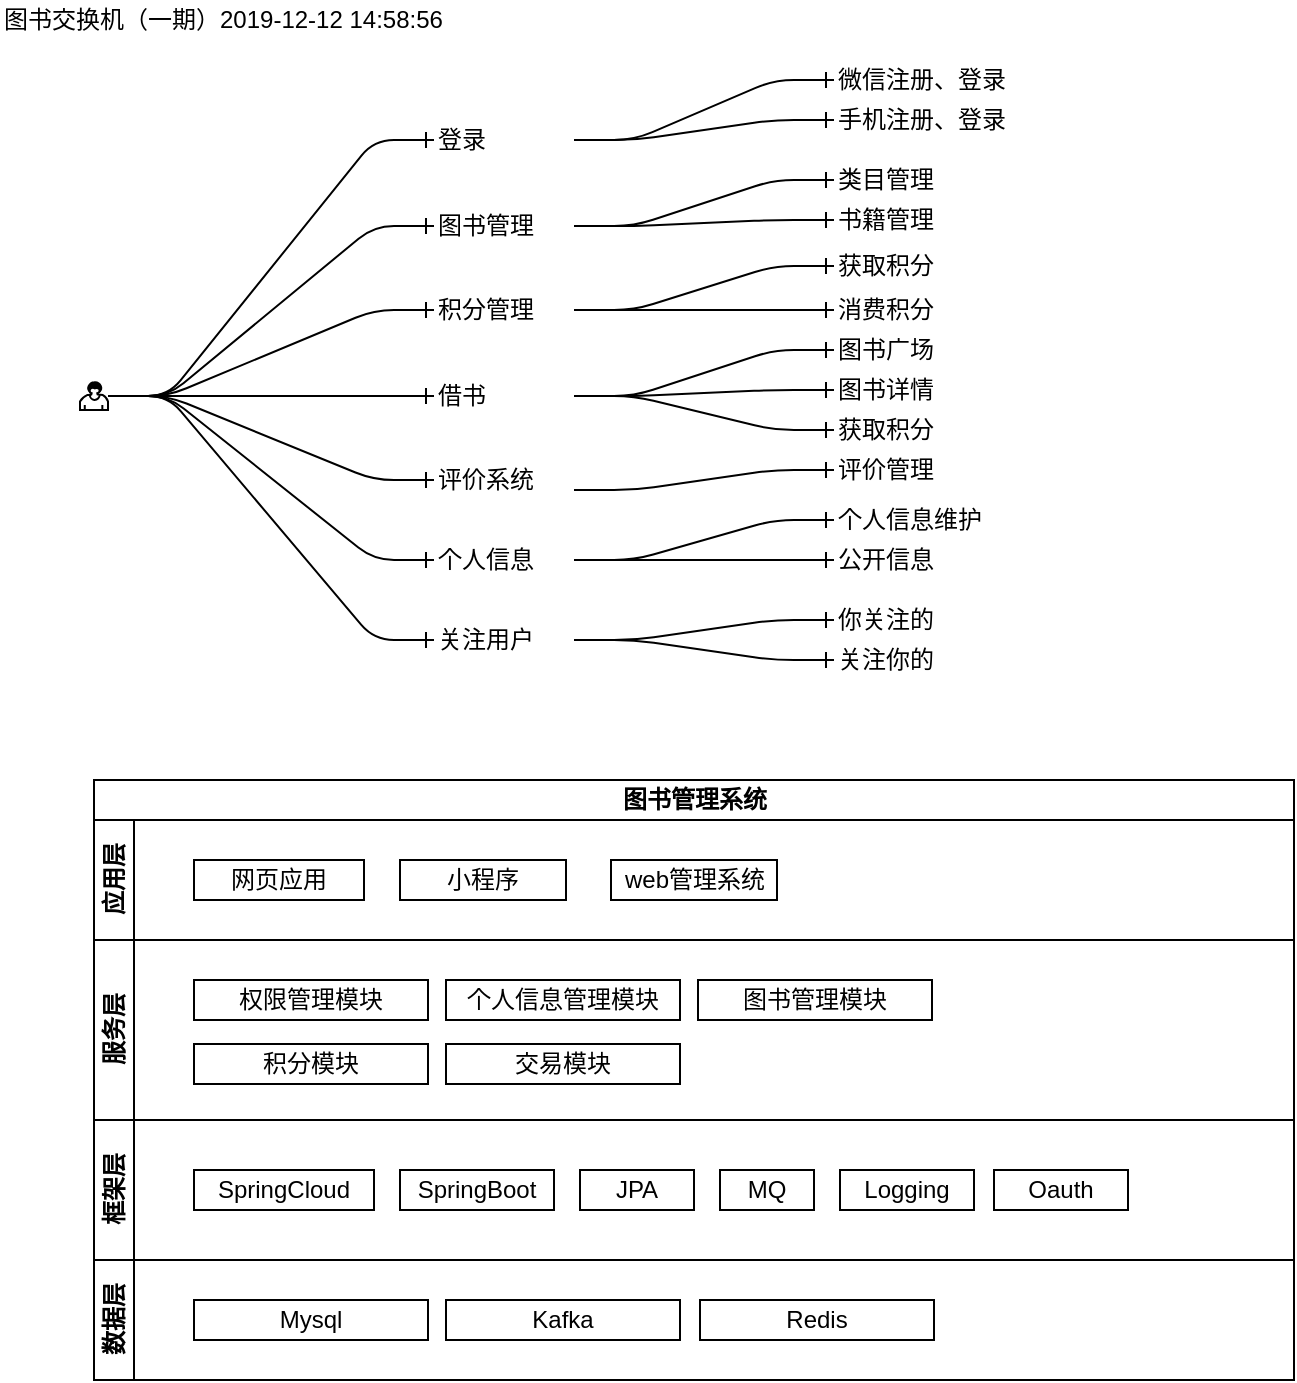 <mxfile version="12.3.9" type="github" pages="1">
  <diagram id="fGvZhCaPanZ9U9WkfVBa" name="第 1 页">
    <mxGraphModel dx="2347" dy="1247" grid="1" gridSize="10" guides="1" tooltips="1" connect="1" arrows="1" fold="1" page="1" pageScale="1" pageWidth="1654" pageHeight="1169" math="0" shadow="0">
      <root>
        <mxCell id="0"/>
        <mxCell id="1" parent="0"/>
        <mxCell id="BgFHkTgsVst7IXnbNdZ0-1" value="图书交换机（一期）2019-12-12 14:58:56" style="text;html=1;strokeColor=none;fillColor=none;align=left;verticalAlign=middle;whiteSpace=wrap;rounded=0;" vertex="1" parent="1">
          <mxGeometry x="10" y="10" width="280" height="20" as="geometry"/>
        </mxCell>
        <mxCell id="BgFHkTgsVst7IXnbNdZ0-7" value="" style="shape=mxgraph.bpmn.user_task;html=1;outlineConnect=0;" vertex="1" parent="1">
          <mxGeometry x="50" y="201" width="14" height="14" as="geometry"/>
        </mxCell>
        <mxCell id="BgFHkTgsVst7IXnbNdZ0-13" value="" style="edgeStyle=entityRelationEdgeStyle;fontSize=12;html=1;endArrow=ERone;endFill=1;" edge="1" parent="1" source="BgFHkTgsVst7IXnbNdZ0-7" target="BgFHkTgsVst7IXnbNdZ0-14">
          <mxGeometry width="100" height="100" relative="1" as="geometry">
            <mxPoint x="107" y="200" as="sourcePoint"/>
            <mxPoint x="217" y="80" as="targetPoint"/>
          </mxGeometry>
        </mxCell>
        <mxCell id="BgFHkTgsVst7IXnbNdZ0-14" value="登录" style="text;html=1;strokeColor=none;fillColor=none;align=left;verticalAlign=middle;whiteSpace=wrap;rounded=0;" vertex="1" parent="1">
          <mxGeometry x="227" y="70" width="70" height="20" as="geometry"/>
        </mxCell>
        <mxCell id="BgFHkTgsVst7IXnbNdZ0-17" value="" style="edgeStyle=entityRelationEdgeStyle;fontSize=12;html=1;endArrow=ERone;endFill=1;" edge="1" parent="1" source="BgFHkTgsVst7IXnbNdZ0-7" target="BgFHkTgsVst7IXnbNdZ0-18">
          <mxGeometry width="100" height="100" relative="1" as="geometry">
            <mxPoint x="101" y="157" as="sourcePoint"/>
            <mxPoint x="227" y="110" as="targetPoint"/>
          </mxGeometry>
        </mxCell>
        <mxCell id="BgFHkTgsVst7IXnbNdZ0-18" value="图书管理" style="text;html=1;strokeColor=none;fillColor=none;align=left;verticalAlign=middle;whiteSpace=wrap;rounded=0;" vertex="1" parent="1">
          <mxGeometry x="227" y="113" width="70" height="20" as="geometry"/>
        </mxCell>
        <mxCell id="BgFHkTgsVst7IXnbNdZ0-21" value="" style="edgeStyle=entityRelationEdgeStyle;fontSize=12;html=1;endArrow=ERone;endFill=1;" edge="1" parent="1" target="BgFHkTgsVst7IXnbNdZ0-22" source="BgFHkTgsVst7IXnbNdZ0-7">
          <mxGeometry width="100" height="100" relative="1" as="geometry">
            <mxPoint x="107" y="151" as="sourcePoint"/>
            <mxPoint x="259" y="154" as="targetPoint"/>
          </mxGeometry>
        </mxCell>
        <mxCell id="BgFHkTgsVst7IXnbNdZ0-22" value="积分管理" style="text;html=1;strokeColor=none;fillColor=none;align=left;verticalAlign=middle;whiteSpace=wrap;rounded=0;" vertex="1" parent="1">
          <mxGeometry x="227" y="155" width="70" height="20" as="geometry"/>
        </mxCell>
        <mxCell id="BgFHkTgsVst7IXnbNdZ0-24" value="" style="edgeStyle=entityRelationEdgeStyle;fontSize=12;html=1;endArrow=ERone;endFill=1;" edge="1" parent="1" target="BgFHkTgsVst7IXnbNdZ0-25" source="BgFHkTgsVst7IXnbNdZ0-7">
          <mxGeometry width="100" height="100" relative="1" as="geometry">
            <mxPoint x="91" y="170" as="sourcePoint"/>
            <mxPoint x="262" y="217" as="targetPoint"/>
          </mxGeometry>
        </mxCell>
        <mxCell id="BgFHkTgsVst7IXnbNdZ0-25" value="借书" style="text;html=1;strokeColor=none;fillColor=none;align=left;verticalAlign=middle;whiteSpace=wrap;rounded=0;" vertex="1" parent="1">
          <mxGeometry x="227" y="198" width="70" height="20" as="geometry"/>
        </mxCell>
        <mxCell id="BgFHkTgsVst7IXnbNdZ0-27" value="" style="edgeStyle=entityRelationEdgeStyle;fontSize=12;html=1;endArrow=ERone;endFill=1;" edge="1" parent="1" target="BgFHkTgsVst7IXnbNdZ0-28" source="BgFHkTgsVst7IXnbNdZ0-7">
          <mxGeometry width="100" height="100" relative="1" as="geometry">
            <mxPoint x="91" y="233" as="sourcePoint"/>
            <mxPoint x="227" y="196" as="targetPoint"/>
          </mxGeometry>
        </mxCell>
        <mxCell id="BgFHkTgsVst7IXnbNdZ0-28" value="评价系统" style="text;html=1;strokeColor=none;fillColor=none;align=left;verticalAlign=middle;whiteSpace=wrap;rounded=0;" vertex="1" parent="1">
          <mxGeometry x="227" y="240" width="70" height="20" as="geometry"/>
        </mxCell>
        <mxCell id="BgFHkTgsVst7IXnbNdZ0-30" value="" style="edgeStyle=entityRelationEdgeStyle;fontSize=12;html=1;endArrow=ERone;endFill=1;" edge="1" parent="1" target="BgFHkTgsVst7IXnbNdZ0-31" source="BgFHkTgsVst7IXnbNdZ0-18">
          <mxGeometry width="100" height="100" relative="1" as="geometry">
            <mxPoint x="297" y="123.0" as="sourcePoint"/>
            <mxPoint x="433" y="68" as="targetPoint"/>
          </mxGeometry>
        </mxCell>
        <mxCell id="BgFHkTgsVst7IXnbNdZ0-31" value="类目管理" style="text;html=1;strokeColor=none;fillColor=none;align=left;verticalAlign=middle;whiteSpace=wrap;rounded=0;" vertex="1" parent="1">
          <mxGeometry x="427" y="90" width="70" height="20" as="geometry"/>
        </mxCell>
        <mxCell id="BgFHkTgsVst7IXnbNdZ0-32" value="" style="edgeStyle=entityRelationEdgeStyle;fontSize=12;html=1;endArrow=ERone;endFill=1;exitX=1;exitY=0.5;exitDx=0;exitDy=0;" edge="1" parent="1" target="BgFHkTgsVst7IXnbNdZ0-35" source="BgFHkTgsVst7IXnbNdZ0-14">
          <mxGeometry width="100" height="100" relative="1" as="geometry">
            <mxPoint x="237" y="80.0" as="sourcePoint"/>
            <mxPoint x="387" y="50" as="targetPoint"/>
          </mxGeometry>
        </mxCell>
        <mxCell id="BgFHkTgsVst7IXnbNdZ0-35" value="微信注册、登录" style="text;html=1;strokeColor=none;fillColor=none;align=left;verticalAlign=middle;whiteSpace=wrap;rounded=0;" vertex="1" parent="1">
          <mxGeometry x="427" y="40" width="100" height="20" as="geometry"/>
        </mxCell>
        <mxCell id="BgFHkTgsVst7IXnbNdZ0-38" value="" style="edgeStyle=entityRelationEdgeStyle;fontSize=12;html=1;endArrow=ERone;endFill=1;" edge="1" parent="1" target="BgFHkTgsVst7IXnbNdZ0-39" source="BgFHkTgsVst7IXnbNdZ0-14">
          <mxGeometry width="100" height="100" relative="1" as="geometry">
            <mxPoint x="306.857" y="89.857" as="sourcePoint"/>
            <mxPoint x="397" y="60" as="targetPoint"/>
          </mxGeometry>
        </mxCell>
        <mxCell id="BgFHkTgsVst7IXnbNdZ0-39" value="手机注册、登录" style="text;html=1;strokeColor=none;fillColor=none;align=left;verticalAlign=middle;whiteSpace=wrap;rounded=0;" vertex="1" parent="1">
          <mxGeometry x="427" y="60" width="100" height="20" as="geometry"/>
        </mxCell>
        <mxCell id="BgFHkTgsVst7IXnbNdZ0-40" value="" style="edgeStyle=entityRelationEdgeStyle;fontSize=12;html=1;endArrow=ERone;endFill=1;exitX=1;exitY=0.5;exitDx=0;exitDy=0;" edge="1" parent="1" target="BgFHkTgsVst7IXnbNdZ0-41" source="BgFHkTgsVst7IXnbNdZ0-18">
          <mxGeometry width="100" height="100" relative="1" as="geometry">
            <mxPoint x="286.857" y="132.786" as="sourcePoint"/>
            <mxPoint x="433" y="87.5" as="targetPoint"/>
          </mxGeometry>
        </mxCell>
        <mxCell id="BgFHkTgsVst7IXnbNdZ0-41" value="书籍管理" style="text;html=1;strokeColor=none;fillColor=none;align=left;verticalAlign=middle;whiteSpace=wrap;rounded=0;" vertex="1" parent="1">
          <mxGeometry x="427" y="110" width="60" height="20" as="geometry"/>
        </mxCell>
        <mxCell id="BgFHkTgsVst7IXnbNdZ0-42" value="" style="edgeStyle=entityRelationEdgeStyle;fontSize=12;html=1;endArrow=ERone;endFill=1;" edge="1" parent="1" target="BgFHkTgsVst7IXnbNdZ0-43" source="BgFHkTgsVst7IXnbNdZ0-22">
          <mxGeometry width="100" height="100" relative="1" as="geometry">
            <mxPoint x="297" y="163" as="sourcePoint"/>
            <mxPoint x="433" y="108" as="targetPoint"/>
          </mxGeometry>
        </mxCell>
        <mxCell id="BgFHkTgsVst7IXnbNdZ0-43" value="获取积分" style="text;html=1;strokeColor=none;fillColor=none;align=left;verticalAlign=middle;whiteSpace=wrap;rounded=0;" vertex="1" parent="1">
          <mxGeometry x="427" y="133" width="70" height="20" as="geometry"/>
        </mxCell>
        <mxCell id="BgFHkTgsVst7IXnbNdZ0-45" value="" style="edgeStyle=entityRelationEdgeStyle;fontSize=12;html=1;endArrow=ERone;endFill=1;exitX=1;exitY=0.5;exitDx=0;exitDy=0;" edge="1" parent="1" target="BgFHkTgsVst7IXnbNdZ0-46" source="BgFHkTgsVst7IXnbNdZ0-22">
          <mxGeometry width="100" height="100" relative="1" as="geometry">
            <mxPoint x="297" y="187" as="sourcePoint"/>
            <mxPoint x="433" y="130" as="targetPoint"/>
          </mxGeometry>
        </mxCell>
        <mxCell id="BgFHkTgsVst7IXnbNdZ0-46" value="消费积分" style="text;html=1;strokeColor=none;fillColor=none;align=left;verticalAlign=middle;whiteSpace=wrap;rounded=0;" vertex="1" parent="1">
          <mxGeometry x="427" y="155" width="70" height="20" as="geometry"/>
        </mxCell>
        <mxCell id="BgFHkTgsVst7IXnbNdZ0-47" value="" style="edgeStyle=entityRelationEdgeStyle;fontSize=12;html=1;endArrow=ERone;endFill=1;exitX=1;exitY=0.5;exitDx=0;exitDy=0;" edge="1" parent="1" target="BgFHkTgsVst7IXnbNdZ0-48" source="BgFHkTgsVst7IXnbNdZ0-25">
          <mxGeometry width="100" height="100" relative="1" as="geometry">
            <mxPoint x="317" y="190" as="sourcePoint"/>
            <mxPoint x="433" y="150" as="targetPoint"/>
          </mxGeometry>
        </mxCell>
        <mxCell id="BgFHkTgsVst7IXnbNdZ0-48" value="图书广场" style="text;html=1;strokeColor=none;fillColor=none;align=left;verticalAlign=middle;whiteSpace=wrap;rounded=0;" vertex="1" parent="1">
          <mxGeometry x="427" y="175" width="70" height="20" as="geometry"/>
        </mxCell>
        <mxCell id="BgFHkTgsVst7IXnbNdZ0-49" value="" style="edgeStyle=entityRelationEdgeStyle;fontSize=12;html=1;endArrow=ERone;endFill=1;exitX=1;exitY=0.5;exitDx=0;exitDy=0;" edge="1" parent="1" target="BgFHkTgsVst7IXnbNdZ0-50" source="BgFHkTgsVst7IXnbNdZ0-25">
          <mxGeometry width="100" height="100" relative="1" as="geometry">
            <mxPoint x="297" y="227" as="sourcePoint"/>
            <mxPoint x="433" y="170" as="targetPoint"/>
          </mxGeometry>
        </mxCell>
        <mxCell id="BgFHkTgsVst7IXnbNdZ0-50" value="图书详情" style="text;html=1;strokeColor=none;fillColor=none;align=left;verticalAlign=middle;whiteSpace=wrap;rounded=0;" vertex="1" parent="1">
          <mxGeometry x="427" y="195" width="70" height="20" as="geometry"/>
        </mxCell>
        <mxCell id="BgFHkTgsVst7IXnbNdZ0-51" value="" style="edgeStyle=entityRelationEdgeStyle;fontSize=12;html=1;endArrow=ERone;endFill=1;exitX=1;exitY=0.5;exitDx=0;exitDy=0;" edge="1" parent="1" target="BgFHkTgsVst7IXnbNdZ0-52" source="BgFHkTgsVst7IXnbNdZ0-25">
          <mxGeometry width="100" height="100" relative="1" as="geometry">
            <mxPoint x="261.857" y="200.857" as="sourcePoint"/>
            <mxPoint x="428" y="189" as="targetPoint"/>
          </mxGeometry>
        </mxCell>
        <mxCell id="BgFHkTgsVst7IXnbNdZ0-52" value="获取积分" style="text;html=1;strokeColor=none;fillColor=none;align=left;verticalAlign=middle;whiteSpace=wrap;rounded=0;" vertex="1" parent="1">
          <mxGeometry x="427" y="215" width="70" height="20" as="geometry"/>
        </mxCell>
        <mxCell id="BgFHkTgsVst7IXnbNdZ0-53" value="" style="edgeStyle=entityRelationEdgeStyle;fontSize=12;html=1;endArrow=ERone;endFill=1;exitX=1;exitY=0.75;exitDx=0;exitDy=0;" edge="1" parent="1" target="BgFHkTgsVst7IXnbNdZ0-54" source="BgFHkTgsVst7IXnbNdZ0-28">
          <mxGeometry width="100" height="100" relative="1" as="geometry">
            <mxPoint x="296.857" y="245.143" as="sourcePoint"/>
            <mxPoint x="433" y="210" as="targetPoint"/>
          </mxGeometry>
        </mxCell>
        <mxCell id="BgFHkTgsVst7IXnbNdZ0-54" value="评价管理" style="text;html=1;strokeColor=none;fillColor=none;align=left;verticalAlign=middle;whiteSpace=wrap;rounded=0;" vertex="1" parent="1">
          <mxGeometry x="427" y="235" width="70" height="20" as="geometry"/>
        </mxCell>
        <mxCell id="BgFHkTgsVst7IXnbNdZ0-55" value="" style="edgeStyle=entityRelationEdgeStyle;fontSize=12;html=1;endArrow=ERone;endFill=1;" edge="1" parent="1" target="BgFHkTgsVst7IXnbNdZ0-56" source="BgFHkTgsVst7IXnbNdZ0-7">
          <mxGeometry width="100" height="100" relative="1" as="geometry">
            <mxPoint x="97" y="302" as="sourcePoint"/>
            <mxPoint x="233" y="245" as="targetPoint"/>
          </mxGeometry>
        </mxCell>
        <mxCell id="BgFHkTgsVst7IXnbNdZ0-56" value="个人信息" style="text;html=1;strokeColor=none;fillColor=none;align=left;verticalAlign=middle;whiteSpace=wrap;rounded=0;" vertex="1" parent="1">
          <mxGeometry x="227" y="280" width="70" height="20" as="geometry"/>
        </mxCell>
        <mxCell id="BgFHkTgsVst7IXnbNdZ0-57" value="" style="edgeStyle=entityRelationEdgeStyle;fontSize=12;html=1;endArrow=ERone;endFill=1;" edge="1" parent="1" target="BgFHkTgsVst7IXnbNdZ0-58" source="BgFHkTgsVst7IXnbNdZ0-7">
          <mxGeometry width="100" height="100" relative="1" as="geometry">
            <mxPoint x="97" y="340" as="sourcePoint"/>
            <mxPoint x="233" y="283" as="targetPoint"/>
          </mxGeometry>
        </mxCell>
        <mxCell id="BgFHkTgsVst7IXnbNdZ0-58" value="关注用户" style="text;html=1;strokeColor=none;fillColor=none;align=left;verticalAlign=middle;whiteSpace=wrap;rounded=0;" vertex="1" parent="1">
          <mxGeometry x="227" y="320" width="70" height="20" as="geometry"/>
        </mxCell>
        <mxCell id="BgFHkTgsVst7IXnbNdZ0-61" value="" style="edgeStyle=entityRelationEdgeStyle;fontSize=12;html=1;endArrow=ERone;endFill=1;exitX=1;exitY=0.5;exitDx=0;exitDy=0;" edge="1" parent="1" target="BgFHkTgsVst7IXnbNdZ0-62" source="BgFHkTgsVst7IXnbNdZ0-56">
          <mxGeometry width="100" height="100" relative="1" as="geometry">
            <mxPoint x="306.857" y="265.286" as="sourcePoint"/>
            <mxPoint x="443" y="220" as="targetPoint"/>
          </mxGeometry>
        </mxCell>
        <mxCell id="BgFHkTgsVst7IXnbNdZ0-62" value="个人信息维护" style="text;html=1;strokeColor=none;fillColor=none;align=left;verticalAlign=middle;whiteSpace=wrap;rounded=0;" vertex="1" parent="1">
          <mxGeometry x="427" y="260" width="90" height="20" as="geometry"/>
        </mxCell>
        <mxCell id="BgFHkTgsVst7IXnbNdZ0-63" value="" style="edgeStyle=entityRelationEdgeStyle;fontSize=12;html=1;endArrow=ERone;endFill=1;exitX=1;exitY=0.5;exitDx=0;exitDy=0;" edge="1" parent="1" target="BgFHkTgsVst7IXnbNdZ0-64" source="BgFHkTgsVst7IXnbNdZ0-58">
          <mxGeometry width="100" height="100" relative="1" as="geometry">
            <mxPoint x="316.857" y="275.286" as="sourcePoint"/>
            <mxPoint x="453" y="230" as="targetPoint"/>
          </mxGeometry>
        </mxCell>
        <mxCell id="BgFHkTgsVst7IXnbNdZ0-64" value="你关注的" style="text;html=1;strokeColor=none;fillColor=none;align=left;verticalAlign=middle;whiteSpace=wrap;rounded=0;" vertex="1" parent="1">
          <mxGeometry x="427" y="310" width="70" height="20" as="geometry"/>
        </mxCell>
        <mxCell id="BgFHkTgsVst7IXnbNdZ0-67" value="" style="edgeStyle=entityRelationEdgeStyle;fontSize=12;html=1;endArrow=ERone;endFill=1;exitX=1;exitY=0.5;exitDx=0;exitDy=0;" edge="1" parent="1" target="BgFHkTgsVst7IXnbNdZ0-68" source="BgFHkTgsVst7IXnbNdZ0-58">
          <mxGeometry width="100" height="100" relative="1" as="geometry">
            <mxPoint x="336.857" y="295.286" as="sourcePoint"/>
            <mxPoint x="473" y="250" as="targetPoint"/>
          </mxGeometry>
        </mxCell>
        <mxCell id="BgFHkTgsVst7IXnbNdZ0-68" value="关注你的" style="text;html=1;strokeColor=none;fillColor=none;align=left;verticalAlign=middle;whiteSpace=wrap;rounded=0;" vertex="1" parent="1">
          <mxGeometry x="427" y="330" width="70" height="20" as="geometry"/>
        </mxCell>
        <mxCell id="BgFHkTgsVst7IXnbNdZ0-69" value="" style="edgeStyle=entityRelationEdgeStyle;fontSize=12;html=1;endArrow=ERone;endFill=1;exitX=1;exitY=0.5;exitDx=0;exitDy=0;" edge="1" parent="1" target="BgFHkTgsVst7IXnbNdZ0-70" source="BgFHkTgsVst7IXnbNdZ0-56">
          <mxGeometry width="100" height="100" relative="1" as="geometry">
            <mxPoint x="306.857" y="300.143" as="sourcePoint"/>
            <mxPoint x="453" y="230" as="targetPoint"/>
          </mxGeometry>
        </mxCell>
        <mxCell id="BgFHkTgsVst7IXnbNdZ0-70" value="公开信息" style="text;html=1;strokeColor=none;fillColor=none;align=left;verticalAlign=middle;whiteSpace=wrap;rounded=0;" vertex="1" parent="1">
          <mxGeometry x="427" y="280" width="90" height="20" as="geometry"/>
        </mxCell>
        <mxCell id="BgFHkTgsVst7IXnbNdZ0-102" value="图书管理系统" style="swimlane;html=1;childLayout=stackLayout;resizeParent=1;resizeParentMax=0;horizontal=1;startSize=20;horizontalStack=0;align=center;" vertex="1" parent="1">
          <mxGeometry x="57" y="400" width="600" height="300" as="geometry">
            <mxRectangle x="110" y="620" width="60" height="20" as="alternateBounds"/>
          </mxGeometry>
        </mxCell>
        <mxCell id="BgFHkTgsVst7IXnbNdZ0-125" value="应用层" style="swimlane;html=1;startSize=20;horizontal=0;" vertex="1" parent="BgFHkTgsVst7IXnbNdZ0-102">
          <mxGeometry y="20" width="600" height="60" as="geometry">
            <mxRectangle y="140" width="480" height="20" as="alternateBounds"/>
          </mxGeometry>
        </mxCell>
        <mxCell id="BgFHkTgsVst7IXnbNdZ0-129" value="网页应用" style="whiteSpace=wrap;html=1;align=center;" vertex="1" parent="BgFHkTgsVst7IXnbNdZ0-125">
          <mxGeometry x="50" y="20" width="85" height="20" as="geometry"/>
        </mxCell>
        <mxCell id="BgFHkTgsVst7IXnbNdZ0-130" value="小程序" style="whiteSpace=wrap;html=1;align=center;" vertex="1" parent="BgFHkTgsVst7IXnbNdZ0-125">
          <mxGeometry x="153" y="20" width="83" height="20" as="geometry"/>
        </mxCell>
        <mxCell id="BgFHkTgsVst7IXnbNdZ0-131" value="web管理系统" style="whiteSpace=wrap;html=1;align=center;" vertex="1" parent="BgFHkTgsVst7IXnbNdZ0-125">
          <mxGeometry x="258.5" y="20" width="83" height="20" as="geometry"/>
        </mxCell>
        <mxCell id="BgFHkTgsVst7IXnbNdZ0-103" value="服务层" style="swimlane;html=1;startSize=20;horizontal=0;" vertex="1" parent="BgFHkTgsVst7IXnbNdZ0-102">
          <mxGeometry y="80" width="600" height="90" as="geometry">
            <mxRectangle y="20" width="480" height="20" as="alternateBounds"/>
          </mxGeometry>
        </mxCell>
        <mxCell id="BgFHkTgsVst7IXnbNdZ0-132" value="权限管理模块" style="whiteSpace=wrap;html=1;align=center;" vertex="1" parent="BgFHkTgsVst7IXnbNdZ0-103">
          <mxGeometry x="50" y="20" width="117" height="20" as="geometry"/>
        </mxCell>
        <mxCell id="BgFHkTgsVst7IXnbNdZ0-133" value="个人信息管理模块" style="whiteSpace=wrap;html=1;align=center;" vertex="1" parent="BgFHkTgsVst7IXnbNdZ0-103">
          <mxGeometry x="176" y="20" width="117" height="20" as="geometry"/>
        </mxCell>
        <mxCell id="BgFHkTgsVst7IXnbNdZ0-134" value="图书管理模块" style="whiteSpace=wrap;html=1;align=center;" vertex="1" parent="BgFHkTgsVst7IXnbNdZ0-103">
          <mxGeometry x="302" y="20" width="117" height="20" as="geometry"/>
        </mxCell>
        <mxCell id="BgFHkTgsVst7IXnbNdZ0-135" value="积分模块" style="whiteSpace=wrap;html=1;align=center;" vertex="1" parent="BgFHkTgsVst7IXnbNdZ0-103">
          <mxGeometry x="50" y="52" width="117" height="20" as="geometry"/>
        </mxCell>
        <mxCell id="BgFHkTgsVst7IXnbNdZ0-136" value="交易模块" style="whiteSpace=wrap;html=1;align=center;" vertex="1" parent="BgFHkTgsVst7IXnbNdZ0-103">
          <mxGeometry x="176" y="52" width="117" height="20" as="geometry"/>
        </mxCell>
        <mxCell id="BgFHkTgsVst7IXnbNdZ0-104" value="框架层" style="swimlane;html=1;startSize=20;horizontal=0;" vertex="1" parent="BgFHkTgsVst7IXnbNdZ0-102">
          <mxGeometry y="170" width="600" height="70" as="geometry">
            <mxRectangle y="140" width="480" height="20" as="alternateBounds"/>
          </mxGeometry>
        </mxCell>
        <mxCell id="BgFHkTgsVst7IXnbNdZ0-137" value="SpringCloud" style="whiteSpace=wrap;html=1;align=center;" vertex="1" parent="BgFHkTgsVst7IXnbNdZ0-104">
          <mxGeometry x="50" y="25" width="90" height="20" as="geometry"/>
        </mxCell>
        <mxCell id="BgFHkTgsVst7IXnbNdZ0-138" value="SpringBoot" style="whiteSpace=wrap;html=1;align=center;" vertex="1" parent="BgFHkTgsVst7IXnbNdZ0-104">
          <mxGeometry x="153" y="25" width="77" height="20" as="geometry"/>
        </mxCell>
        <mxCell id="BgFHkTgsVst7IXnbNdZ0-139" value="JPA" style="whiteSpace=wrap;html=1;align=center;" vertex="1" parent="BgFHkTgsVst7IXnbNdZ0-104">
          <mxGeometry x="243" y="25" width="57" height="20" as="geometry"/>
        </mxCell>
        <mxCell id="BgFHkTgsVst7IXnbNdZ0-140" value="MQ" style="whiteSpace=wrap;html=1;align=center;" vertex="1" parent="BgFHkTgsVst7IXnbNdZ0-104">
          <mxGeometry x="313" y="25" width="47" height="20" as="geometry"/>
        </mxCell>
        <mxCell id="BgFHkTgsVst7IXnbNdZ0-141" value="Logging" style="whiteSpace=wrap;html=1;align=center;" vertex="1" parent="BgFHkTgsVst7IXnbNdZ0-104">
          <mxGeometry x="373" y="25" width="67" height="20" as="geometry"/>
        </mxCell>
        <mxCell id="BgFHkTgsVst7IXnbNdZ0-166" value="Oauth" style="whiteSpace=wrap;html=1;align=center;" vertex="1" parent="BgFHkTgsVst7IXnbNdZ0-104">
          <mxGeometry x="450" y="25" width="67" height="20" as="geometry"/>
        </mxCell>
        <mxCell id="BgFHkTgsVst7IXnbNdZ0-105" value="数据层" style="swimlane;html=1;startSize=20;horizontal=0;" vertex="1" parent="BgFHkTgsVst7IXnbNdZ0-102">
          <mxGeometry y="240" width="600" height="60" as="geometry">
            <mxRectangle y="260" width="480" height="20" as="alternateBounds"/>
          </mxGeometry>
        </mxCell>
        <mxCell id="BgFHkTgsVst7IXnbNdZ0-142" value="Mysql" style="whiteSpace=wrap;html=1;align=center;" vertex="1" parent="BgFHkTgsVst7IXnbNdZ0-105">
          <mxGeometry x="50" y="20" width="117" height="20" as="geometry"/>
        </mxCell>
        <mxCell id="BgFHkTgsVst7IXnbNdZ0-143" value="Kafka" style="whiteSpace=wrap;html=1;align=center;" vertex="1" parent="BgFHkTgsVst7IXnbNdZ0-105">
          <mxGeometry x="176" y="20" width="117" height="20" as="geometry"/>
        </mxCell>
        <mxCell id="BgFHkTgsVst7IXnbNdZ0-144" value="Redis" style="whiteSpace=wrap;html=1;align=center;" vertex="1" parent="BgFHkTgsVst7IXnbNdZ0-105">
          <mxGeometry x="303" y="20" width="117" height="20" as="geometry"/>
        </mxCell>
      </root>
    </mxGraphModel>
  </diagram>
</mxfile>
